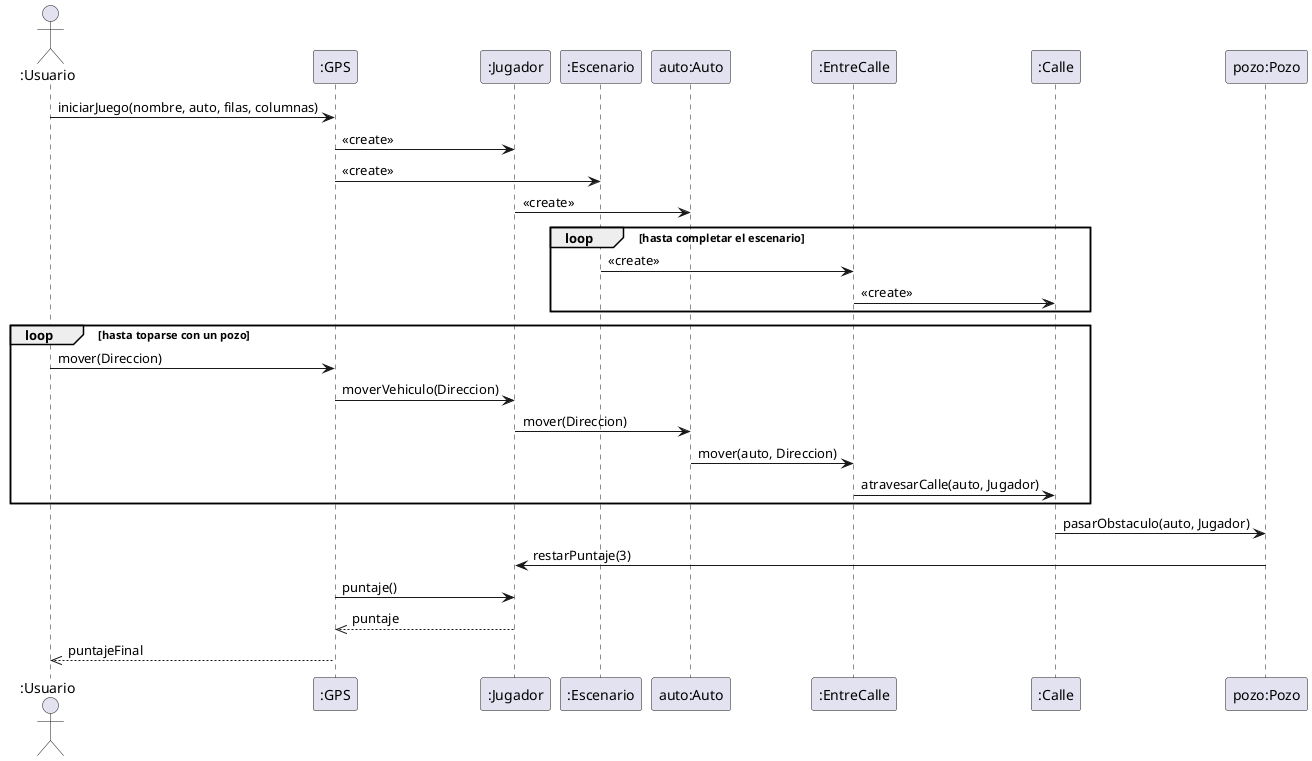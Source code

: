 @startuml UnAutoAtraviesaLaCiudadYSeEncuentraConUnPozo

actor ":Usuario"
":Usuario" -> ":GPS" : iniciarJuego(nombre, auto, filas, columnas)
":GPS" -> ":Jugador" : <<create>>
":GPS" -> ":Escenario" : <<create>>

":Jugador" -> "auto:Auto" : <<create>>

loop hasta completar el escenario
":Escenario" -> ":EntreCalle" : <<create>>

":EntreCalle" -> ":Calle" : <<create>>
end

loop hasta toparse con un pozo
":Usuario" -> ":GPS" : mover(Direccion)
":GPS" -> ":Jugador" : moverVehiculo(Direccion)


":Jugador" -> "auto:Auto" : mover(Direccion)


"auto:Auto" -> ":EntreCalle" : mover(auto, Direccion)
":EntreCalle" -> ":Calle" : atravesarCalle(auto, Jugador)
end

":Calle" -> "pozo:Pozo" : pasarObstaculo(auto, Jugador)
"pozo:Pozo" -> ":Jugador" : restarPuntaje(3)



":GPS" -> ":Jugador" : puntaje()
":Jugador" -->> ":GPS" : puntaje

":GPS" -->> ":Usuario" : puntajeFinal

@enduml